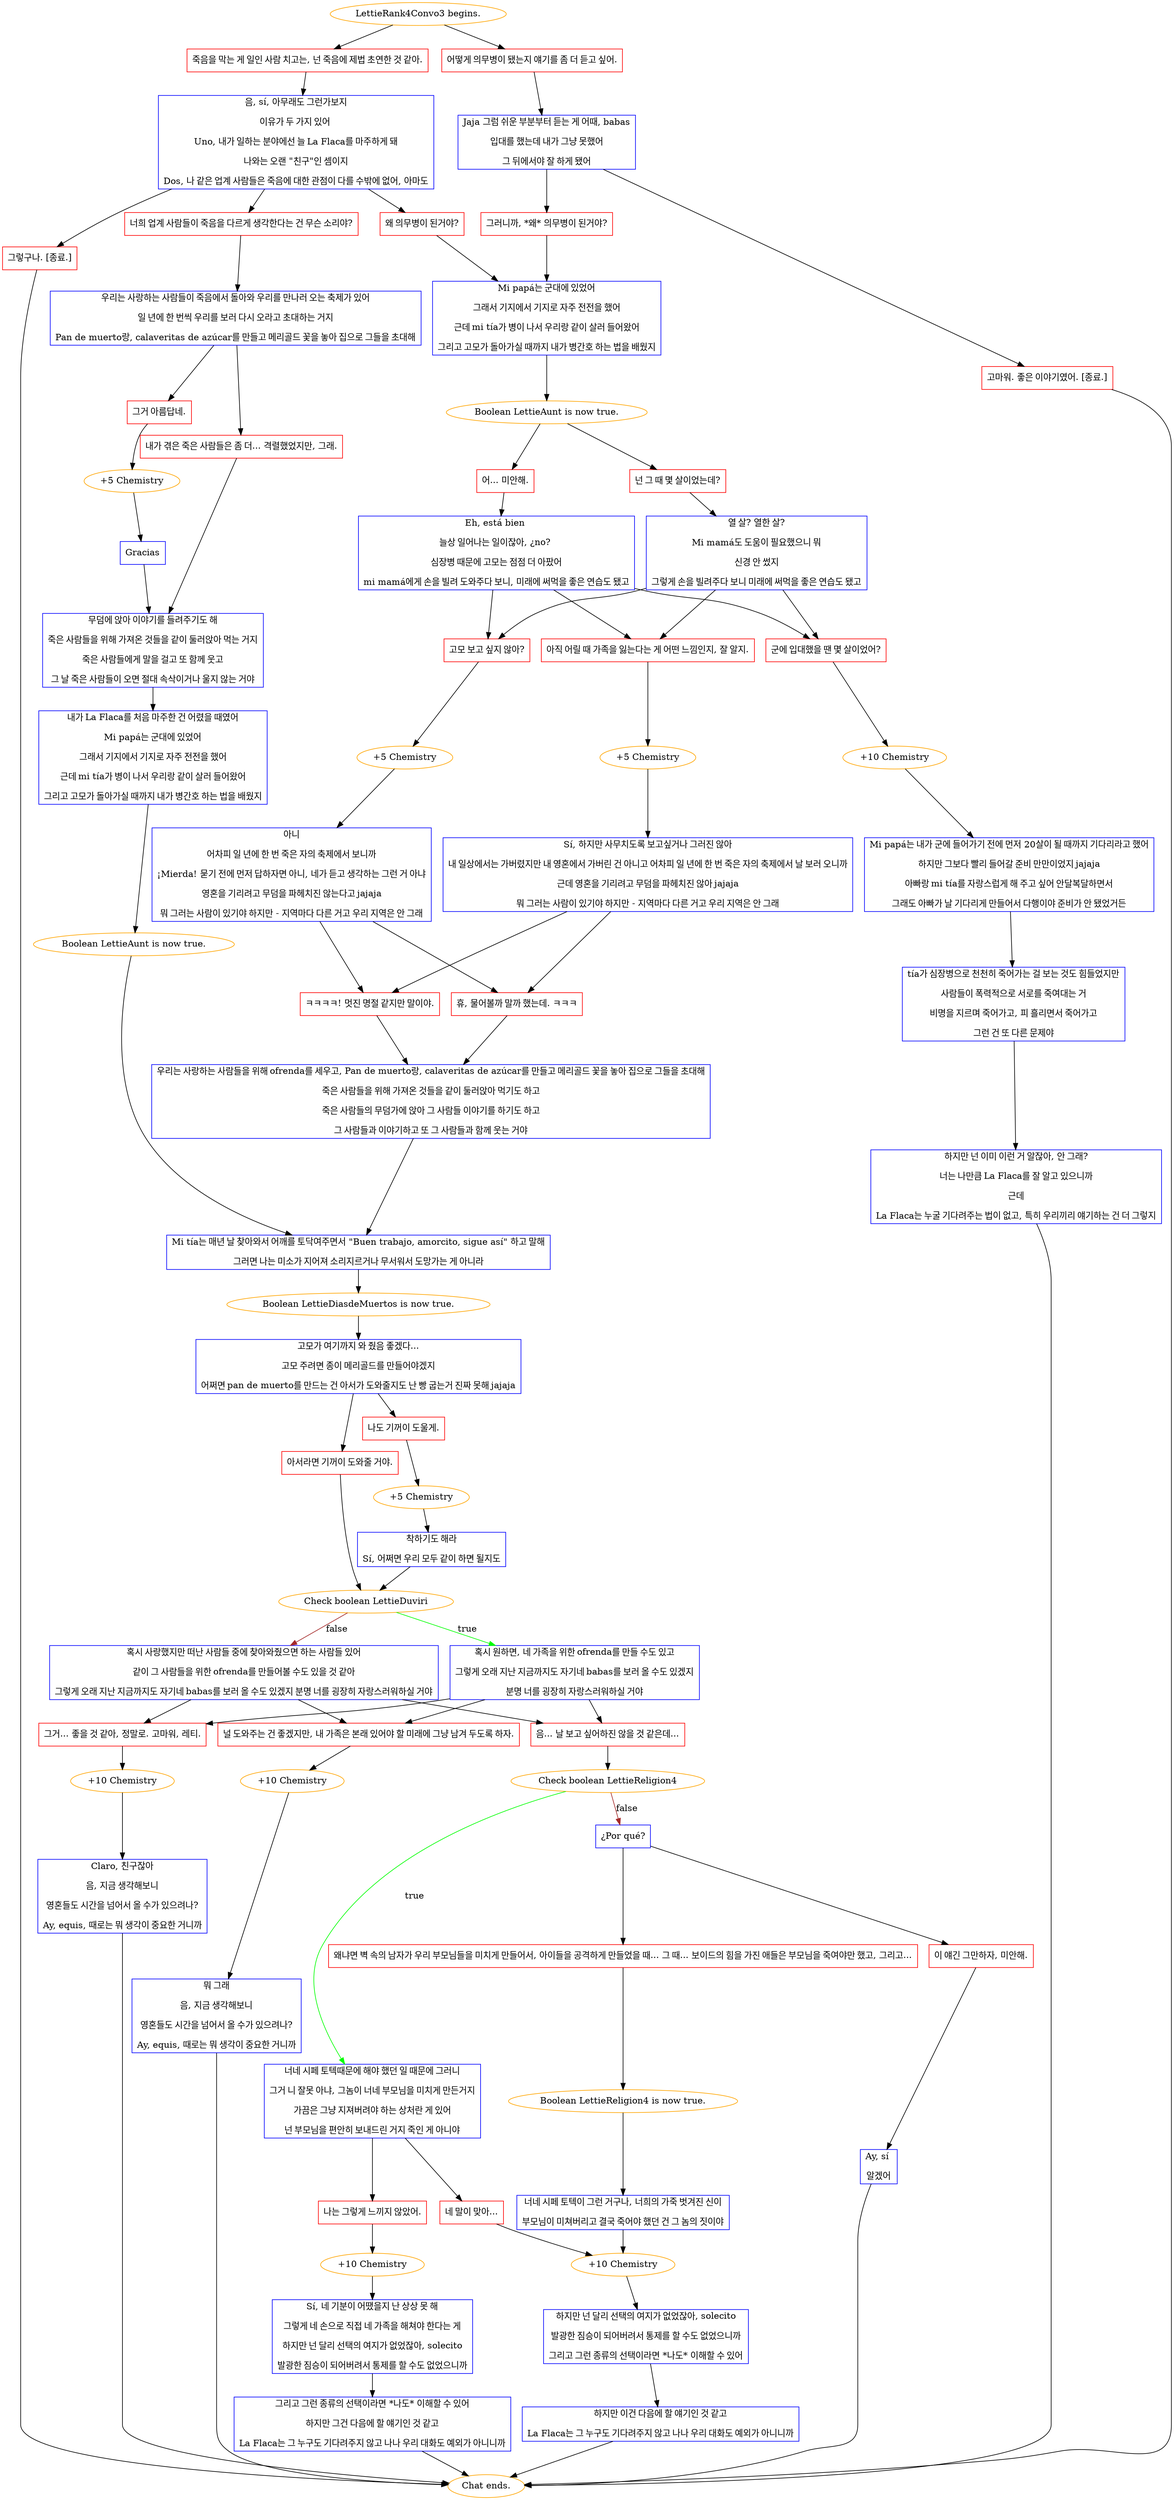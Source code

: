 digraph {
	"LettieRank4Convo3 begins." [color=orange];
		"LettieRank4Convo3 begins." -> j2510836305;
		"LettieRank4Convo3 begins." -> j3809104896;
	j2510836305 [label="죽음을 막는 게 일인 사람 치고는, 넌 죽음에 제법 초연한 것 같아.",shape=box,color=red];
		j2510836305 -> j1178670749;
	j3809104896 [label="어떻게 의무병이 됐는지 얘기를 좀 더 듣고 싶어.",shape=box,color=red];
		j3809104896 -> j1744461847;
	j1178670749 [label="음, sí, 아무래도 그런가보지
이유가 두 가지 있어 
Uno, 내가 일하는 분야에선 늘 La Flaca를 마주하게 돼
나와는 오랜 \"친구\"인 셈이지
Dos, 나 같은 업계 사람들은 죽음에 대한 관점이 다를 수밖에 없어, 아마도",shape=box,color=blue];
		j1178670749 -> j1822708225;
		j1178670749 -> j2312420191;
		j1178670749 -> j2173002148;
	j1744461847 [label="Jaja 그럼 쉬운 부분부터 듣는 게 어때, babas
입대를 했는데 내가 그냥 못했어
그 뒤에서야 잘 하게 됐어",shape=box,color=blue];
		j1744461847 -> j1198376070;
		j1744461847 -> j1782871579;
	j1822708225 [label="너희 업계 사람들이 죽음을 다르게 생각한다는 건 무슨 소리야?",shape=box,color=red];
		j1822708225 -> j1701858499;
	j2312420191 [label="왜 의무병이 된거야?",shape=box,color=red];
		j2312420191 -> j1288869227;
	j2173002148 [label="그렇구나. [종료.]",shape=box,color=red];
		j2173002148 -> "Chat ends.";
	j1198376070 [label="그러니까, *왜* 의무병이 된거야?",shape=box,color=red];
		j1198376070 -> j1288869227;
	j1782871579 [label="고마워. 좋은 이야기였어. [종료.]",shape=box,color=red];
		j1782871579 -> "Chat ends.";
	j1701858499 [label="우리는 사랑하는 사람들이 죽음에서 돌아와 우리를 만나러 오는 축제가 있어
일 년에 한 번씩 우리를 보러 다시 오라고 초대하는 거지
Pan de muerto랑, calaveritas de azúcar를 만들고 메리골드 꽃을 놓아 집으로 그들을 초대해",shape=box,color=blue];
		j1701858499 -> j3952035861;
		j1701858499 -> j1495969822;
	j1288869227 [label="Mi papá는 군대에 있었어
그래서 기지에서 기지로 자주 전전을 했어
근데 mi tía가 병이 나서 우리랑 같이 살러 들어왔어
그리고 고모가 돌아가실 때까지 내가 병간호 하는 법을 배웠지",shape=box,color=blue];
		j1288869227 -> j2985861959;
	"Chat ends." [color=orange];
	j3952035861 [label="내가 겪은 죽은 사람들은 좀 더... 격렬했었지만, 그래.",shape=box,color=red];
		j3952035861 -> j4195580718;
	j1495969822 [label="그거 아름답네.",shape=box,color=red];
		j1495969822 -> j3440254432;
	j2985861959 [label="Boolean LettieAunt is now true.",color=orange];
		j2985861959 -> j3431127805;
		j2985861959 -> j2587117912;
	j4195580718 [label="무덤에 앉아 이야기를 들려주기도 해
죽은 사람들을 위해 가져온 것들을 같이 둘러앉아 먹는 거지
죽은 사람들에게 말을 걸고 또 함께 웃고
그 날 죽은 사람들이 오면 절대 속삭이거나 울지 않는 거야",shape=box,color=blue];
		j4195580718 -> j298021340;
	j3440254432 [label="+5 Chemistry",color=orange];
		j3440254432 -> j4227782568;
	j3431127805 [label="어... 미안해.",shape=box,color=red];
		j3431127805 -> j732654289;
	j2587117912 [label="넌 그 때 몇 살이었는데?",shape=box,color=red];
		j2587117912 -> j876899462;
	j298021340 [label="내가 La Flaca를 처음 마주한 건 어렸을 때였어
Mi papá는 군대에 있었어
그래서 기지에서 기지로 자주 전전을 했어
근데 mi tía가 병이 나서 우리랑 같이 살러 들어왔어
그리고 고모가 돌아가실 때까지 내가 병간호 하는 법을 배웠지",shape=box,color=blue];
		j298021340 -> j216023158;
	j4227782568 [label="Gracias",shape=box,color=blue];
		j4227782568 -> j4195580718;
	j732654289 [label="Eh, está bien 
늘상 일어나는 일이잖아, ¿no? 
심장병 때문에 고모는 점점 더 아팠어
mi mamá에게 손을 빌려 도와주다 보니, 미래에 써먹을 좋은 연습도 됐고",shape=box,color=blue];
		j732654289 -> j1585981026;
		j732654289 -> j4216748324;
		j732654289 -> j1446600420;
	j876899462 [label="열 살? 열한 살?
Mi mamá도 도움이 필요했으니 뭐
신경 안 썼지
그렇게 손을 빌려주다 보니 미래에 써먹을 좋은 연습도 됐고",shape=box,color=blue];
		j876899462 -> j1585981026;
		j876899462 -> j4216748324;
		j876899462 -> j1446600420;
	j216023158 [label="Boolean LettieAunt is now true.",color=orange];
		j216023158 -> j2805738740;
	j1585981026 [label="고모 보고 싶지 않아?",shape=box,color=red];
		j1585981026 -> j1579008564;
	j4216748324 [label="아직 어릴 때 가족을 잃는다는 게 어떤 느낌인지, 잘 알지.",shape=box,color=red];
		j4216748324 -> j4050444397;
	j1446600420 [label="군에 입대했을 땐 몇 살이었어?",shape=box,color=red];
		j1446600420 -> j3050633664;
	j2805738740 [label="Mi tía는 매년 날 찾아와서 어깨를 토닥여주면서 \"Buen trabajo, amorcito, sigue así\" 하고 말해
그러면 나는 미소가 지어져 소리지르거나 무서워서 도망가는 게 아니라",shape=box,color=blue];
		j2805738740 -> j887427561;
	j1579008564 [label="+5 Chemistry",color=orange];
		j1579008564 -> j1204329259;
	j4050444397 [label="+5 Chemistry",color=orange];
		j4050444397 -> j2181608691;
	j3050633664 [label="+10 Chemistry",color=orange];
		j3050633664 -> j3908513418;
	j887427561 [label="Boolean LettieDiasdeMuertos is now true.",color=orange];
		j887427561 -> j533981503;
	j1204329259 [label="아니
어차피 일 년에 한 번 죽은 자의 축제에서 보니까
¡Mierda! 묻기 전에 먼저 답하자면 아니, 네가 듣고 생각하는 그런 거 아냐
영혼을 기리려고 무덤을 파헤치진 않는다고 jajaja
뭐 그러는 사람이 있기야 하지만 - 지역마다 다른 거고 우리 지역은 안 그래",shape=box,color=blue];
		j1204329259 -> j3647289969;
		j1204329259 -> j1097337716;
	j2181608691 [label="Sí, 하지만 사무치도록 보고싶거나 그러진 않아
내 일상에서는 가버렸지만 내 영혼에서 가버린 건 아니고 어차피 일 년에 한 번 죽은 자의 축제에서 날 보러 오니까
근데 영혼을 기리려고 무덤을 파헤치진 않아 jajaja
뭐 그러는 사람이 있기야 하지만 - 지역마다 다른 거고 우리 지역은 안 그래",shape=box,color=blue];
		j2181608691 -> j3647289969;
		j2181608691 -> j1097337716;
	j3908513418 [label="Mi papá는 내가 군에 들어가기 전에 먼저 20살이 될 때까지 기다리라고 했어
하지만 그보다 빨리 들어갈 준비 만만이었지 jajaja
아빠랑 mi tía를 자랑스럽게 해 주고 싶어 안달복달하면서
그래도 아빠가 날 기다리게 만들어서 다행이야 준비가 안 됐었거든",shape=box,color=blue];
		j3908513418 -> j2463477091;
	j533981503 [label="고모가 여기까지 와 줬음 좋겠다...
고모 주려면 종이 메리골드를 만들어야겠지
어쩌면 pan de muerto를 만드는 건 아서가 도와줄지도 난 빵 굽는거 진짜 못해 jajaja",shape=box,color=blue];
		j533981503 -> j3258402107;
		j533981503 -> j3040126399;
	j3647289969 [label="휴, 물어볼까 말까 했는데. ㅋㅋㅋ",shape=box,color=red];
		j3647289969 -> j3147266338;
	j1097337716 [label="ㅋㅋㅋㅋ! 멋진 명절 같지만 말이야.",shape=box,color=red];
		j1097337716 -> j3147266338;
	j2463477091 [label="tía가 심장병으로 천천히 죽어가는 걸 보는 것도 힘들었지만
사람들이 폭력적으로 서로를 죽여대는 거
비명을 지르며 죽어가고, 피 흘리면서 죽어가고
그런 건 또 다른 문제야",shape=box,color=blue];
		j2463477091 -> j3544131037;
	j3258402107 [label="아서라면 기꺼이 도와줄 거야.",shape=box,color=red];
		j3258402107 -> j3018346605;
	j3040126399 [label="나도 기꺼이 도울게.",shape=box,color=red];
		j3040126399 -> j2806005321;
	j3147266338 [label="우리는 사랑하는 사람들을 위해 ofrenda를 세우고, Pan de muerto랑, calaveritas de azúcar를 만들고 메리골드 꽃을 놓아 집으로 그들을 초대해
죽은 사람들을 위해 가져온 것들을 같이 둘러앉아 먹기도 하고
죽은 사람들의 무덤가에 앉아 그 사람들 이야기를 하기도 하고
그 사람들과 이야기하고 또 그 사람들과 함께 웃는 거야",shape=box,color=blue];
		j3147266338 -> j2805738740;
	j3544131037 [label="하지만 넌 이미 이런 거 알잖아, 안 그래?
너는 나만큼 La Flaca를 잘 알고 있으니까
근데
La Flaca는 누굴 기다려주는 법이 없고, 특히 우리끼리 얘기하는 건 더 그렇지",shape=box,color=blue];
		j3544131037 -> "Chat ends.";
	j3018346605 [label="Check boolean LettieDuviri",color=orange];
		j3018346605 -> j2564236811 [label=true,color=green];
		j3018346605 -> j2964878340 [label=false,color=brown];
	j2806005321 [label="+5 Chemistry",color=orange];
		j2806005321 -> j1763245190;
	j2564236811 [label="혹시 원하면, 네 가족을 위한 ofrenda를 만들 수도 있고
그렇게 오래 지난 지금까지도 자기네 babas를 보러 올 수도 있겠지
분명 너를 굉장히 자랑스러워하실 거야",shape=box,color=blue];
		j2564236811 -> j3977932966;
		j2564236811 -> j4211209980;
		j2564236811 -> j3457253533;
	j2964878340 [label="혹시 사랑했지만 떠난 사람들 중에 찾아와줬으면 하는 사람들 있어
같이 그 사람들을 위한 ofrenda를 만들어볼 수도 있을 것 같아
그렇게 오래 지난 지금까지도 자기네 babas를 보러 올 수도 있겠지 분명 너를 굉장히 자랑스러워하실 거야",shape=box,color=blue];
		j2964878340 -> j3977932966;
		j2964878340 -> j4211209980;
		j2964878340 -> j3457253533;
	j1763245190 [label="착하기도 해라
Sí, 어쩌면 우리 모두 같이 하면 될지도",shape=box,color=blue];
		j1763245190 -> j3018346605;
	j3977932966 [label="그거... 좋을 것 같아, 정말로. 고마워, 레티.",shape=box,color=red];
		j3977932966 -> j4141341195;
	j4211209980 [label="널 도와주는 건 좋겠지만, 내 가족은 본래 있어야 할 미래에 그냥 남겨 두도록 하자.",shape=box,color=red];
		j4211209980 -> j149548443;
	j3457253533 [label="음... 날 보고 싶어하진 않을 것 같은데...",shape=box,color=red];
		j3457253533 -> j4115334670;
	j4141341195 [label="+10 Chemistry",color=orange];
		j4141341195 -> j609912705;
	j149548443 [label="+10 Chemistry",color=orange];
		j149548443 -> j3172316850;
	j4115334670 [label="Check boolean LettieReligion4",color=orange];
		j4115334670 -> j1727692814 [label=true,color=green];
		j4115334670 -> j2194251521 [label=false,color=brown];
	j609912705 [label="Claro, 친구잖아
음, 지금 생각해보니
영혼들도 시간을 넘어서 올 수가 있으려나?
Ay, equis, 때로는 뭐 생각이 중요한 거니까",shape=box,color=blue];
		j609912705 -> "Chat ends.";
	j3172316850 [label="뭐 그래
음, 지금 생각해보니
영혼들도 시간을 넘어서 올 수가 있으려나?
Ay, equis, 때로는 뭐 생각이 중요한 거니까",shape=box,color=blue];
		j3172316850 -> "Chat ends.";
	j1727692814 [label="너네 시페 토텍때문에 해야 했던 일 때문에 그러니
그거 니 잘못 아냐, 그놈이 너네 부모님을 미치게 만든거지
가끔은 그냥 지져버려야 하는 상처란 게 있어
넌 부모님을 편안히 보내드린 거지 죽인 게 아니야",shape=box,color=blue];
		j1727692814 -> j4164692666;
		j1727692814 -> j2057112804;
	j2194251521 [label="¿Por qué?",shape=box,color=blue];
		j2194251521 -> j4285017605;
		j2194251521 -> j2412476804;
	j4164692666 [label="나는 그렇게 느끼지 않았어.",shape=box,color=red];
		j4164692666 -> j3461118136;
	j2057112804 [label="네 말이 맞아...",shape=box,color=red];
		j2057112804 -> j2751213716;
	j4285017605 [label="왜냐면 벽 속의 남자가 우리 부모님들을 미치게 만들어서, 아이들을 공격하게 만들었을 때... 그 때... 보이드의 힘을 가진 애들은 부모님을 죽여야만 했고, 그리고...",shape=box,color=red];
		j4285017605 -> j1085234390;
	j2412476804 [label="이 얘긴 그만하자, 미안해.",shape=box,color=red];
		j2412476804 -> j4287365330;
	j3461118136 [label="+10 Chemistry",color=orange];
		j3461118136 -> j2218682787;
	j2751213716 [label="+10 Chemistry",color=orange];
		j2751213716 -> j4275896625;
	j1085234390 [label="Boolean LettieReligion4 is now true.",color=orange];
		j1085234390 -> j2231378200;
	j4287365330 [label="Ay, sí 
알겠어",shape=box,color=blue];
		j4287365330 -> "Chat ends.";
	j2218682787 [label="Sí, 네 기분이 어땠을지 난 상상 못 해
그렇게 네 손으로 직접 네 가족을 해쳐야 한다는 게
하지만 넌 달리 선택의 여지가 없었잖아, solecito
발광한 짐승이 되어버려서 통제를 할 수도 없었으니까",shape=box,color=blue];
		j2218682787 -> j2134168743;
	j4275896625 [label="하지만 넌 달리 선택의 여지가 없었잖아, solecito
발광한 짐승이 되어버려서 통제를 할 수도 없었으니까
그리고 그런 종류의 선택이라면 *나도* 이해할 수 있어",shape=box,color=blue];
		j4275896625 -> j359238274;
	j2231378200 [label="너네 시페 토텍이 그런 거구나, 너희의 가죽 벗겨진 신이
부모님이 미쳐버리고 결국 죽어야 했던 건 그 놈의 짓이야",shape=box,color=blue];
		j2231378200 -> j2751213716;
	j2134168743 [label="그리고 그런 종류의 선택이라면 *나도* 이해할 수 있어
하지만 그건 다음에 할 얘기인 것 같고
La Flaca는 그 누구도 기다려주지 않고 나나 우리 대화도 예외가 아니니까",shape=box,color=blue];
		j2134168743 -> "Chat ends.";
	j359238274 [label="하지만 이건 다음에 할 얘기인 것 같고
La Flaca는 그 누구도 기다려주지 않고 나나 우리 대화도 예외가 아니니까",shape=box,color=blue];
		j359238274 -> "Chat ends.";
}